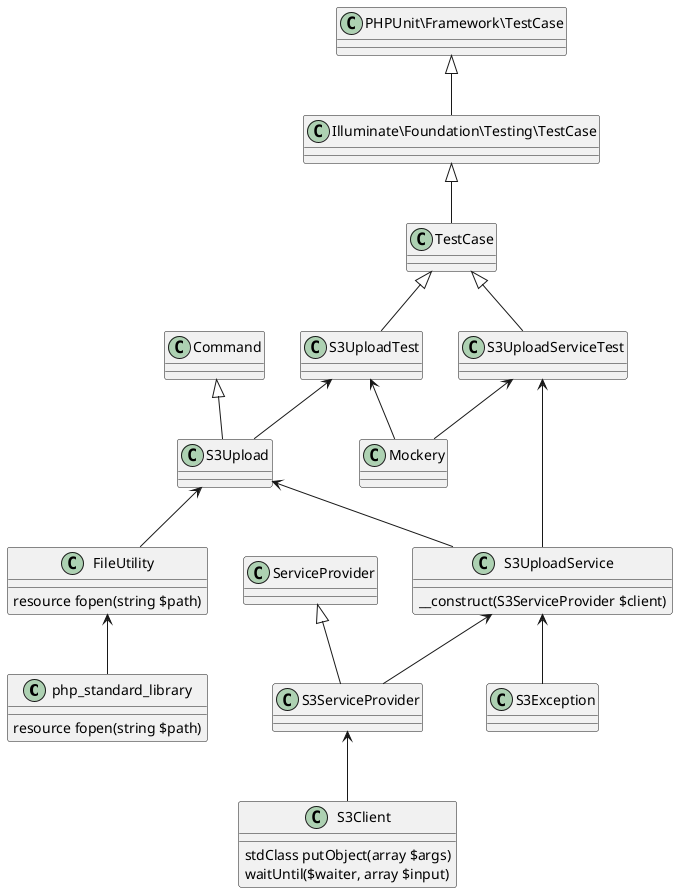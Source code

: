 @startuml

class php_standard_library {
	resource fopen(string $path)
}

class FileUtility {
	resource fopen(string $path)
}

class S3ServiceProvider {

}

class S3Client {
	stdClass putObject(array $args)
	waitUntil($waiter, array $input)
}

class S3UploadService {
    __construct(S3ServiceProvider $client)
}

Command <|-- S3Upload
S3Upload <-- S3UploadService
S3Upload <-- FileUtility
S3UploadTest <-- S3Upload
S3UploadTest <-- Mockery
TestCase <|-- S3UploadTest
Illuminate\Foundation\Testing\TestCase <|-- TestCase
PHPUnit\Framework\TestCase <|-- Illuminate\Foundation\Testing\TestCase
S3UploadServiceTest <-- S3UploadService
S3UploadServiceTest <-- Mockery
TestCase <|-- S3UploadServiceTest
FileUtility <-- php_standard_library
S3UploadService <-- S3ServiceProvider
S3UploadService <-- S3Exception

ServiceProvider <|-- S3ServiceProvider
S3ServiceProvider <-- S3Client

@enduml
